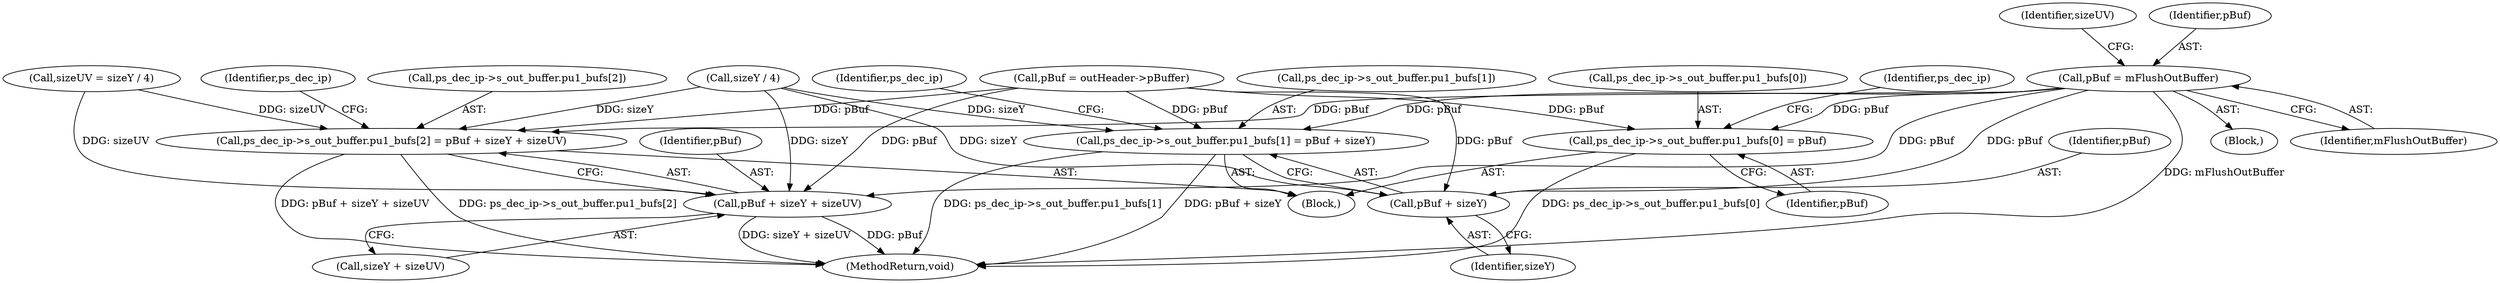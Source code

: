 digraph "0_Android_918eeaa29d99d257282fafec931b4bda0e3bae12_2@pointer" {
"1000186" [label="(Call,pBuf = mFlushOutBuffer)"];
"1000221" [label="(Call,ps_dec_ip->s_out_buffer.pu1_bufs[0] = pBuf)"];
"1000230" [label="(Call,ps_dec_ip->s_out_buffer.pu1_bufs[1] = pBuf + sizeY)"];
"1000238" [label="(Call,pBuf + sizeY)"];
"1000241" [label="(Call,ps_dec_ip->s_out_buffer.pu1_bufs[2] = pBuf + sizeY + sizeUV)"];
"1000249" [label="(Call,pBuf + sizeY + sizeUV)"];
"1000249" [label="(Call,pBuf + sizeY + sizeUV)"];
"1000189" [label="(Call,sizeUV = sizeY / 4)"];
"1000179" [label="(Call,pBuf = outHeader->pBuffer)"];
"1000221" [label="(Call,ps_dec_ip->s_out_buffer.pu1_bufs[0] = pBuf)"];
"1000242" [label="(Call,ps_dec_ip->s_out_buffer.pu1_bufs[2])"];
"1000251" [label="(Call,sizeY + sizeUV)"];
"1000240" [label="(Identifier,sizeY)"];
"1000230" [label="(Call,ps_dec_ip->s_out_buffer.pu1_bufs[1] = pBuf + sizeY)"];
"1000191" [label="(Call,sizeY / 4)"];
"1000190" [label="(Identifier,sizeUV)"];
"1000186" [label="(Call,pBuf = mFlushOutBuffer)"];
"1000262" [label="(MethodReturn,void)"];
"1000187" [label="(Identifier,pBuf)"];
"1000257" [label="(Identifier,ps_dec_ip)"];
"1000241" [label="(Call,ps_dec_ip->s_out_buffer.pu1_bufs[2] = pBuf + sizeY + sizeUV)"];
"1000238" [label="(Call,pBuf + sizeY)"];
"1000222" [label="(Call,ps_dec_ip->s_out_buffer.pu1_bufs[0])"];
"1000231" [label="(Call,ps_dec_ip->s_out_buffer.pu1_bufs[1])"];
"1000239" [label="(Identifier,pBuf)"];
"1000107" [label="(Block,)"];
"1000185" [label="(Block,)"];
"1000245" [label="(Identifier,ps_dec_ip)"];
"1000234" [label="(Identifier,ps_dec_ip)"];
"1000250" [label="(Identifier,pBuf)"];
"1000229" [label="(Identifier,pBuf)"];
"1000188" [label="(Identifier,mFlushOutBuffer)"];
"1000186" -> "1000185"  [label="AST: "];
"1000186" -> "1000188"  [label="CFG: "];
"1000187" -> "1000186"  [label="AST: "];
"1000188" -> "1000186"  [label="AST: "];
"1000190" -> "1000186"  [label="CFG: "];
"1000186" -> "1000262"  [label="DDG: mFlushOutBuffer"];
"1000186" -> "1000221"  [label="DDG: pBuf"];
"1000186" -> "1000230"  [label="DDG: pBuf"];
"1000186" -> "1000238"  [label="DDG: pBuf"];
"1000186" -> "1000241"  [label="DDG: pBuf"];
"1000186" -> "1000249"  [label="DDG: pBuf"];
"1000221" -> "1000107"  [label="AST: "];
"1000221" -> "1000229"  [label="CFG: "];
"1000222" -> "1000221"  [label="AST: "];
"1000229" -> "1000221"  [label="AST: "];
"1000234" -> "1000221"  [label="CFG: "];
"1000221" -> "1000262"  [label="DDG: ps_dec_ip->s_out_buffer.pu1_bufs[0]"];
"1000179" -> "1000221"  [label="DDG: pBuf"];
"1000230" -> "1000107"  [label="AST: "];
"1000230" -> "1000238"  [label="CFG: "];
"1000231" -> "1000230"  [label="AST: "];
"1000238" -> "1000230"  [label="AST: "];
"1000245" -> "1000230"  [label="CFG: "];
"1000230" -> "1000262"  [label="DDG: ps_dec_ip->s_out_buffer.pu1_bufs[1]"];
"1000230" -> "1000262"  [label="DDG: pBuf + sizeY"];
"1000179" -> "1000230"  [label="DDG: pBuf"];
"1000191" -> "1000230"  [label="DDG: sizeY"];
"1000238" -> "1000240"  [label="CFG: "];
"1000239" -> "1000238"  [label="AST: "];
"1000240" -> "1000238"  [label="AST: "];
"1000179" -> "1000238"  [label="DDG: pBuf"];
"1000191" -> "1000238"  [label="DDG: sizeY"];
"1000241" -> "1000107"  [label="AST: "];
"1000241" -> "1000249"  [label="CFG: "];
"1000242" -> "1000241"  [label="AST: "];
"1000249" -> "1000241"  [label="AST: "];
"1000257" -> "1000241"  [label="CFG: "];
"1000241" -> "1000262"  [label="DDG: ps_dec_ip->s_out_buffer.pu1_bufs[2]"];
"1000241" -> "1000262"  [label="DDG: pBuf + sizeY + sizeUV"];
"1000179" -> "1000241"  [label="DDG: pBuf"];
"1000191" -> "1000241"  [label="DDG: sizeY"];
"1000189" -> "1000241"  [label="DDG: sizeUV"];
"1000249" -> "1000251"  [label="CFG: "];
"1000250" -> "1000249"  [label="AST: "];
"1000251" -> "1000249"  [label="AST: "];
"1000249" -> "1000262"  [label="DDG: sizeY + sizeUV"];
"1000249" -> "1000262"  [label="DDG: pBuf"];
"1000179" -> "1000249"  [label="DDG: pBuf"];
"1000191" -> "1000249"  [label="DDG: sizeY"];
"1000189" -> "1000249"  [label="DDG: sizeUV"];
}
